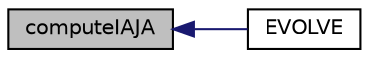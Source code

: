 digraph G
{
  edge [fontname="Helvetica",fontsize="10",labelfontname="Helvetica",labelfontsize="10"];
  node [fontname="Helvetica",fontsize="10",shape=record];
  rankdir=LR;
  Node1 [label="computeIAJA",height=0.2,width=0.4,color="black", fillcolor="grey75", style="filled" fontcolor="black"];
  Node1 -> Node2 [dir=back,color="midnightblue",fontsize="10",style="solid",fontname="Helvetica"];
  Node2 [label="EVOLVE",height=0.2,width=0.4,color="black", fillcolor="white", style="filled",URL="$nautilus_8f90.html#ae7182f482a1b6ef482f84b0dfdebce15"];
}
